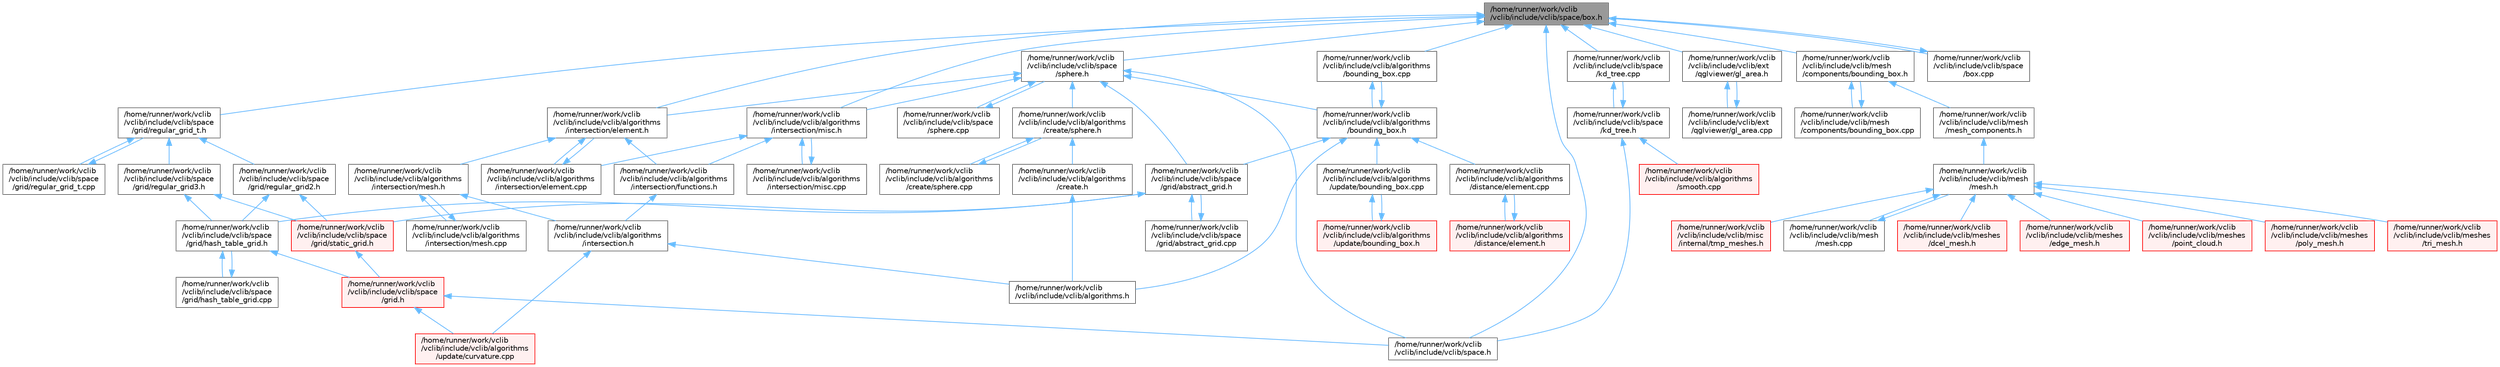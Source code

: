 digraph "/home/runner/work/vclib/vclib/include/vclib/space/box.h"
{
 // LATEX_PDF_SIZE
  bgcolor="transparent";
  edge [fontname=Helvetica,fontsize=10,labelfontname=Helvetica,labelfontsize=10];
  node [fontname=Helvetica,fontsize=10,shape=box,height=0.2,width=0.4];
  Node1 [label="/home/runner/work/vclib\l/vclib/include/vclib/space/box.h",height=0.2,width=0.4,color="gray40", fillcolor="grey60", style="filled", fontcolor="black",tooltip=" "];
  Node1 -> Node2 [dir="back",color="steelblue1",style="solid"];
  Node2 [label="/home/runner/work/vclib\l/vclib/include/vclib/algorithms\l/bounding_box.cpp",height=0.2,width=0.4,color="grey40", fillcolor="white", style="filled",URL="$algorithms_2bounding__box_8cpp.html",tooltip=" "];
  Node2 -> Node3 [dir="back",color="steelblue1",style="solid"];
  Node3 [label="/home/runner/work/vclib\l/vclib/include/vclib/algorithms\l/bounding_box.h",height=0.2,width=0.4,color="grey40", fillcolor="white", style="filled",URL="$algorithms_2bounding__box_8h.html",tooltip=" "];
  Node3 -> Node4 [dir="back",color="steelblue1",style="solid"];
  Node4 [label="/home/runner/work/vclib\l/vclib/include/vclib/algorithms.h",height=0.2,width=0.4,color="grey40", fillcolor="white", style="filled",URL="$algorithms_8h.html",tooltip=" "];
  Node3 -> Node2 [dir="back",color="steelblue1",style="solid"];
  Node3 -> Node5 [dir="back",color="steelblue1",style="solid"];
  Node5 [label="/home/runner/work/vclib\l/vclib/include/vclib/algorithms\l/distance/element.cpp",height=0.2,width=0.4,color="grey40", fillcolor="white", style="filled",URL="$algorithms_2distance_2element_8cpp.html",tooltip=" "];
  Node5 -> Node6 [dir="back",color="steelblue1",style="solid"];
  Node6 [label="/home/runner/work/vclib\l/vclib/include/vclib/algorithms\l/distance/element.h",height=0.2,width=0.4,color="red", fillcolor="#FFF0F0", style="filled",URL="$algorithms_2distance_2element_8h.html",tooltip=" "];
  Node6 -> Node5 [dir="back",color="steelblue1",style="solid"];
  Node3 -> Node22 [dir="back",color="steelblue1",style="solid"];
  Node22 [label="/home/runner/work/vclib\l/vclib/include/vclib/algorithms\l/update/bounding_box.cpp",height=0.2,width=0.4,color="grey40", fillcolor="white", style="filled",URL="$algorithms_2update_2bounding__box_8cpp.html",tooltip=" "];
  Node22 -> Node23 [dir="back",color="steelblue1",style="solid"];
  Node23 [label="/home/runner/work/vclib\l/vclib/include/vclib/algorithms\l/update/bounding_box.h",height=0.2,width=0.4,color="red", fillcolor="#FFF0F0", style="filled",URL="$algorithms_2update_2bounding__box_8h.html",tooltip=" "];
  Node23 -> Node22 [dir="back",color="steelblue1",style="solid"];
  Node3 -> Node10 [dir="back",color="steelblue1",style="solid"];
  Node10 [label="/home/runner/work/vclib\l/vclib/include/vclib/space\l/grid/abstract_grid.h",height=0.2,width=0.4,color="grey40", fillcolor="white", style="filled",URL="$abstract__grid_8h.html",tooltip=" "];
  Node10 -> Node9 [dir="back",color="steelblue1",style="solid"];
  Node9 [label="/home/runner/work/vclib\l/vclib/include/vclib/space\l/grid/abstract_grid.cpp",height=0.2,width=0.4,color="grey40", fillcolor="white", style="filled",URL="$abstract__grid_8cpp.html",tooltip=" "];
  Node9 -> Node10 [dir="back",color="steelblue1",style="solid"];
  Node10 -> Node11 [dir="back",color="steelblue1",style="solid"];
  Node11 [label="/home/runner/work/vclib\l/vclib/include/vclib/space\l/grid/hash_table_grid.h",height=0.2,width=0.4,color="grey40", fillcolor="white", style="filled",URL="$hash__table__grid_8h.html",tooltip=" "];
  Node11 -> Node12 [dir="back",color="steelblue1",style="solid"];
  Node12 [label="/home/runner/work/vclib\l/vclib/include/vclib/space\l/grid.h",height=0.2,width=0.4,color="red", fillcolor="#FFF0F0", style="filled",URL="$grid_8h.html",tooltip=" "];
  Node12 -> Node15 [dir="back",color="steelblue1",style="solid"];
  Node15 [label="/home/runner/work/vclib\l/vclib/include/vclib/algorithms\l/update/curvature.cpp",height=0.2,width=0.4,color="red", fillcolor="#FFF0F0", style="filled",URL="$curvature_8cpp.html",tooltip=" "];
  Node12 -> Node18 [dir="back",color="steelblue1",style="solid"];
  Node18 [label="/home/runner/work/vclib\l/vclib/include/vclib/space.h",height=0.2,width=0.4,color="grey40", fillcolor="white", style="filled",URL="$space_8h.html",tooltip=" "];
  Node11 -> Node19 [dir="back",color="steelblue1",style="solid"];
  Node19 [label="/home/runner/work/vclib\l/vclib/include/vclib/space\l/grid/hash_table_grid.cpp",height=0.2,width=0.4,color="grey40", fillcolor="white", style="filled",URL="$hash__table__grid_8cpp.html",tooltip=" "];
  Node19 -> Node11 [dir="back",color="steelblue1",style="solid"];
  Node10 -> Node20 [dir="back",color="steelblue1",style="solid"];
  Node20 [label="/home/runner/work/vclib\l/vclib/include/vclib/space\l/grid/static_grid.h",height=0.2,width=0.4,color="red", fillcolor="#FFF0F0", style="filled",URL="$static__grid_8h.html",tooltip=" "];
  Node20 -> Node12 [dir="back",color="steelblue1",style="solid"];
  Node1 -> Node24 [dir="back",color="steelblue1",style="solid"];
  Node24 [label="/home/runner/work/vclib\l/vclib/include/vclib/algorithms\l/intersection/element.h",height=0.2,width=0.4,color="grey40", fillcolor="white", style="filled",URL="$algorithms_2intersection_2element_8h.html",tooltip=" "];
  Node24 -> Node25 [dir="back",color="steelblue1",style="solid"];
  Node25 [label="/home/runner/work/vclib\l/vclib/include/vclib/algorithms\l/intersection/element.cpp",height=0.2,width=0.4,color="grey40", fillcolor="white", style="filled",URL="$algorithms_2intersection_2element_8cpp.html",tooltip=" "];
  Node25 -> Node24 [dir="back",color="steelblue1",style="solid"];
  Node24 -> Node26 [dir="back",color="steelblue1",style="solid"];
  Node26 [label="/home/runner/work/vclib\l/vclib/include/vclib/algorithms\l/intersection/functions.h",height=0.2,width=0.4,color="grey40", fillcolor="white", style="filled",URL="$intersection_2functions_8h.html",tooltip=" "];
  Node26 -> Node27 [dir="back",color="steelblue1",style="solid"];
  Node27 [label="/home/runner/work/vclib\l/vclib/include/vclib/algorithms\l/intersection.h",height=0.2,width=0.4,color="grey40", fillcolor="white", style="filled",URL="$intersection_8h.html",tooltip=" "];
  Node27 -> Node4 [dir="back",color="steelblue1",style="solid"];
  Node27 -> Node15 [dir="back",color="steelblue1",style="solid"];
  Node24 -> Node28 [dir="back",color="steelblue1",style="solid"];
  Node28 [label="/home/runner/work/vclib\l/vclib/include/vclib/algorithms\l/intersection/mesh.h",height=0.2,width=0.4,color="grey40", fillcolor="white", style="filled",URL="$algorithms_2intersection_2mesh_8h.html",tooltip=" "];
  Node28 -> Node27 [dir="back",color="steelblue1",style="solid"];
  Node28 -> Node29 [dir="back",color="steelblue1",style="solid"];
  Node29 [label="/home/runner/work/vclib\l/vclib/include/vclib/algorithms\l/intersection/mesh.cpp",height=0.2,width=0.4,color="grey40", fillcolor="white", style="filled",URL="$algorithms_2intersection_2mesh_8cpp.html",tooltip=" "];
  Node29 -> Node28 [dir="back",color="steelblue1",style="solid"];
  Node1 -> Node30 [dir="back",color="steelblue1",style="solid"];
  Node30 [label="/home/runner/work/vclib\l/vclib/include/vclib/algorithms\l/intersection/misc.h",height=0.2,width=0.4,color="grey40", fillcolor="white", style="filled",URL="$intersection_2misc_8h.html",tooltip=" "];
  Node30 -> Node25 [dir="back",color="steelblue1",style="solid"];
  Node30 -> Node26 [dir="back",color="steelblue1",style="solid"];
  Node30 -> Node31 [dir="back",color="steelblue1",style="solid"];
  Node31 [label="/home/runner/work/vclib\l/vclib/include/vclib/algorithms\l/intersection/misc.cpp",height=0.2,width=0.4,color="grey40", fillcolor="white", style="filled",URL="$intersection_2misc_8cpp.html",tooltip=" "];
  Node31 -> Node30 [dir="back",color="steelblue1",style="solid"];
  Node1 -> Node32 [dir="back",color="steelblue1",style="solid"];
  Node32 [label="/home/runner/work/vclib\l/vclib/include/vclib/ext\l/qglviewer/gl_area.h",height=0.2,width=0.4,color="grey40", fillcolor="white", style="filled",URL="$gl__area_8h.html",tooltip=" "];
  Node32 -> Node33 [dir="back",color="steelblue1",style="solid"];
  Node33 [label="/home/runner/work/vclib\l/vclib/include/vclib/ext\l/qglviewer/gl_area.cpp",height=0.2,width=0.4,color="grey40", fillcolor="white", style="filled",URL="$gl__area_8cpp.html",tooltip=" "];
  Node33 -> Node32 [dir="back",color="steelblue1",style="solid"];
  Node1 -> Node34 [dir="back",color="steelblue1",style="solid"];
  Node34 [label="/home/runner/work/vclib\l/vclib/include/vclib/mesh\l/components/bounding_box.h",height=0.2,width=0.4,color="grey40", fillcolor="white", style="filled",URL="$mesh_2components_2bounding__box_8h.html",tooltip=" "];
  Node34 -> Node35 [dir="back",color="steelblue1",style="solid"];
  Node35 [label="/home/runner/work/vclib\l/vclib/include/vclib/mesh\l/components/bounding_box.cpp",height=0.2,width=0.4,color="grey40", fillcolor="white", style="filled",URL="$mesh_2components_2bounding__box_8cpp.html",tooltip=" "];
  Node35 -> Node34 [dir="back",color="steelblue1",style="solid"];
  Node34 -> Node36 [dir="back",color="steelblue1",style="solid"];
  Node36 [label="/home/runner/work/vclib\l/vclib/include/vclib/mesh\l/mesh_components.h",height=0.2,width=0.4,color="grey40", fillcolor="white", style="filled",URL="$mesh__components_8h.html",tooltip=" "];
  Node36 -> Node37 [dir="back",color="steelblue1",style="solid"];
  Node37 [label="/home/runner/work/vclib\l/vclib/include/vclib/mesh\l/mesh.h",height=0.2,width=0.4,color="grey40", fillcolor="white", style="filled",URL="$mesh_2mesh_8h.html",tooltip=" "];
  Node37 -> Node38 [dir="back",color="steelblue1",style="solid"];
  Node38 [label="/home/runner/work/vclib\l/vclib/include/vclib/mesh\l/mesh.cpp",height=0.2,width=0.4,color="grey40", fillcolor="white", style="filled",URL="$mesh_2mesh_8cpp.html",tooltip=" "];
  Node38 -> Node37 [dir="back",color="steelblue1",style="solid"];
  Node37 -> Node39 [dir="back",color="steelblue1",style="solid"];
  Node39 [label="/home/runner/work/vclib\l/vclib/include/vclib/meshes\l/dcel_mesh.h",height=0.2,width=0.4,color="red", fillcolor="#FFF0F0", style="filled",URL="$dcel__mesh_8h.html",tooltip=" "];
  Node37 -> Node41 [dir="back",color="steelblue1",style="solid"];
  Node41 [label="/home/runner/work/vclib\l/vclib/include/vclib/meshes\l/edge_mesh.h",height=0.2,width=0.4,color="red", fillcolor="#FFF0F0", style="filled",URL="$edge__mesh_8h.html",tooltip=" "];
  Node37 -> Node42 [dir="back",color="steelblue1",style="solid"];
  Node42 [label="/home/runner/work/vclib\l/vclib/include/vclib/meshes\l/point_cloud.h",height=0.2,width=0.4,color="red", fillcolor="#FFF0F0", style="filled",URL="$point__cloud_8h.html",tooltip=" "];
  Node37 -> Node43 [dir="back",color="steelblue1",style="solid"];
  Node43 [label="/home/runner/work/vclib\l/vclib/include/vclib/meshes\l/poly_mesh.h",height=0.2,width=0.4,color="red", fillcolor="#FFF0F0", style="filled",URL="$poly__mesh_8h.html",tooltip=" "];
  Node37 -> Node44 [dir="back",color="steelblue1",style="solid"];
  Node44 [label="/home/runner/work/vclib\l/vclib/include/vclib/meshes\l/tri_mesh.h",height=0.2,width=0.4,color="red", fillcolor="#FFF0F0", style="filled",URL="$tri__mesh_8h.html",tooltip=" "];
  Node37 -> Node45 [dir="back",color="steelblue1",style="solid"];
  Node45 [label="/home/runner/work/vclib\l/vclib/include/vclib/misc\l/internal/tmp_meshes.h",height=0.2,width=0.4,color="red", fillcolor="#FFF0F0", style="filled",URL="$tmp__meshes_8h.html",tooltip=" "];
  Node1 -> Node18 [dir="back",color="steelblue1",style="solid"];
  Node1 -> Node49 [dir="back",color="steelblue1",style="solid"];
  Node49 [label="/home/runner/work/vclib\l/vclib/include/vclib/space\l/box.cpp",height=0.2,width=0.4,color="grey40", fillcolor="white", style="filled",URL="$box_8cpp.html",tooltip=" "];
  Node49 -> Node1 [dir="back",color="steelblue1",style="solid"];
  Node1 -> Node50 [dir="back",color="steelblue1",style="solid"];
  Node50 [label="/home/runner/work/vclib\l/vclib/include/vclib/space\l/grid/regular_grid_t.h",height=0.2,width=0.4,color="grey40", fillcolor="white", style="filled",URL="$regular__grid__t_8h.html",tooltip=" "];
  Node50 -> Node51 [dir="back",color="steelblue1",style="solid"];
  Node51 [label="/home/runner/work/vclib\l/vclib/include/vclib/space\l/grid/regular_grid2.h",height=0.2,width=0.4,color="grey40", fillcolor="white", style="filled",URL="$regular__grid2_8h.html",tooltip=" "];
  Node51 -> Node11 [dir="back",color="steelblue1",style="solid"];
  Node51 -> Node20 [dir="back",color="steelblue1",style="solid"];
  Node50 -> Node52 [dir="back",color="steelblue1",style="solid"];
  Node52 [label="/home/runner/work/vclib\l/vclib/include/vclib/space\l/grid/regular_grid3.h",height=0.2,width=0.4,color="grey40", fillcolor="white", style="filled",URL="$regular__grid3_8h.html",tooltip=" "];
  Node52 -> Node11 [dir="back",color="steelblue1",style="solid"];
  Node52 -> Node20 [dir="back",color="steelblue1",style="solid"];
  Node50 -> Node53 [dir="back",color="steelblue1",style="solid"];
  Node53 [label="/home/runner/work/vclib\l/vclib/include/vclib/space\l/grid/regular_grid_t.cpp",height=0.2,width=0.4,color="grey40", fillcolor="white", style="filled",URL="$regular__grid__t_8cpp.html",tooltip=" "];
  Node53 -> Node50 [dir="back",color="steelblue1",style="solid"];
  Node1 -> Node54 [dir="back",color="steelblue1",style="solid"];
  Node54 [label="/home/runner/work/vclib\l/vclib/include/vclib/space\l/kd_tree.cpp",height=0.2,width=0.4,color="grey40", fillcolor="white", style="filled",URL="$kd__tree_8cpp.html",tooltip=" "];
  Node54 -> Node55 [dir="back",color="steelblue1",style="solid"];
  Node55 [label="/home/runner/work/vclib\l/vclib/include/vclib/space\l/kd_tree.h",height=0.2,width=0.4,color="grey40", fillcolor="white", style="filled",URL="$kd__tree_8h.html",tooltip=" "];
  Node55 -> Node56 [dir="back",color="steelblue1",style="solid"];
  Node56 [label="/home/runner/work/vclib\l/vclib/include/vclib/algorithms\l/smooth.cpp",height=0.2,width=0.4,color="red", fillcolor="#FFF0F0", style="filled",URL="$smooth_8cpp.html",tooltip=" "];
  Node55 -> Node18 [dir="back",color="steelblue1",style="solid"];
  Node55 -> Node54 [dir="back",color="steelblue1",style="solid"];
  Node1 -> Node58 [dir="back",color="steelblue1",style="solid"];
  Node58 [label="/home/runner/work/vclib\l/vclib/include/vclib/space\l/sphere.h",height=0.2,width=0.4,color="grey40", fillcolor="white", style="filled",URL="$space_2sphere_8h.html",tooltip=" "];
  Node58 -> Node3 [dir="back",color="steelblue1",style="solid"];
  Node58 -> Node59 [dir="back",color="steelblue1",style="solid"];
  Node59 [label="/home/runner/work/vclib\l/vclib/include/vclib/algorithms\l/create/sphere.h",height=0.2,width=0.4,color="grey40", fillcolor="white", style="filled",URL="$algorithms_2create_2sphere_8h.html",tooltip=" "];
  Node59 -> Node48 [dir="back",color="steelblue1",style="solid"];
  Node48 [label="/home/runner/work/vclib\l/vclib/include/vclib/algorithms\l/create.h",height=0.2,width=0.4,color="grey40", fillcolor="white", style="filled",URL="$create_8h.html",tooltip=" "];
  Node48 -> Node4 [dir="back",color="steelblue1",style="solid"];
  Node59 -> Node60 [dir="back",color="steelblue1",style="solid"];
  Node60 [label="/home/runner/work/vclib\l/vclib/include/vclib/algorithms\l/create/sphere.cpp",height=0.2,width=0.4,color="grey40", fillcolor="white", style="filled",URL="$algorithms_2create_2sphere_8cpp.html",tooltip=" "];
  Node60 -> Node59 [dir="back",color="steelblue1",style="solid"];
  Node58 -> Node24 [dir="back",color="steelblue1",style="solid"];
  Node58 -> Node30 [dir="back",color="steelblue1",style="solid"];
  Node58 -> Node18 [dir="back",color="steelblue1",style="solid"];
  Node58 -> Node10 [dir="back",color="steelblue1",style="solid"];
  Node58 -> Node61 [dir="back",color="steelblue1",style="solid"];
  Node61 [label="/home/runner/work/vclib\l/vclib/include/vclib/space\l/sphere.cpp",height=0.2,width=0.4,color="grey40", fillcolor="white", style="filled",URL="$space_2sphere_8cpp.html",tooltip=" "];
  Node61 -> Node58 [dir="back",color="steelblue1",style="solid"];
}
